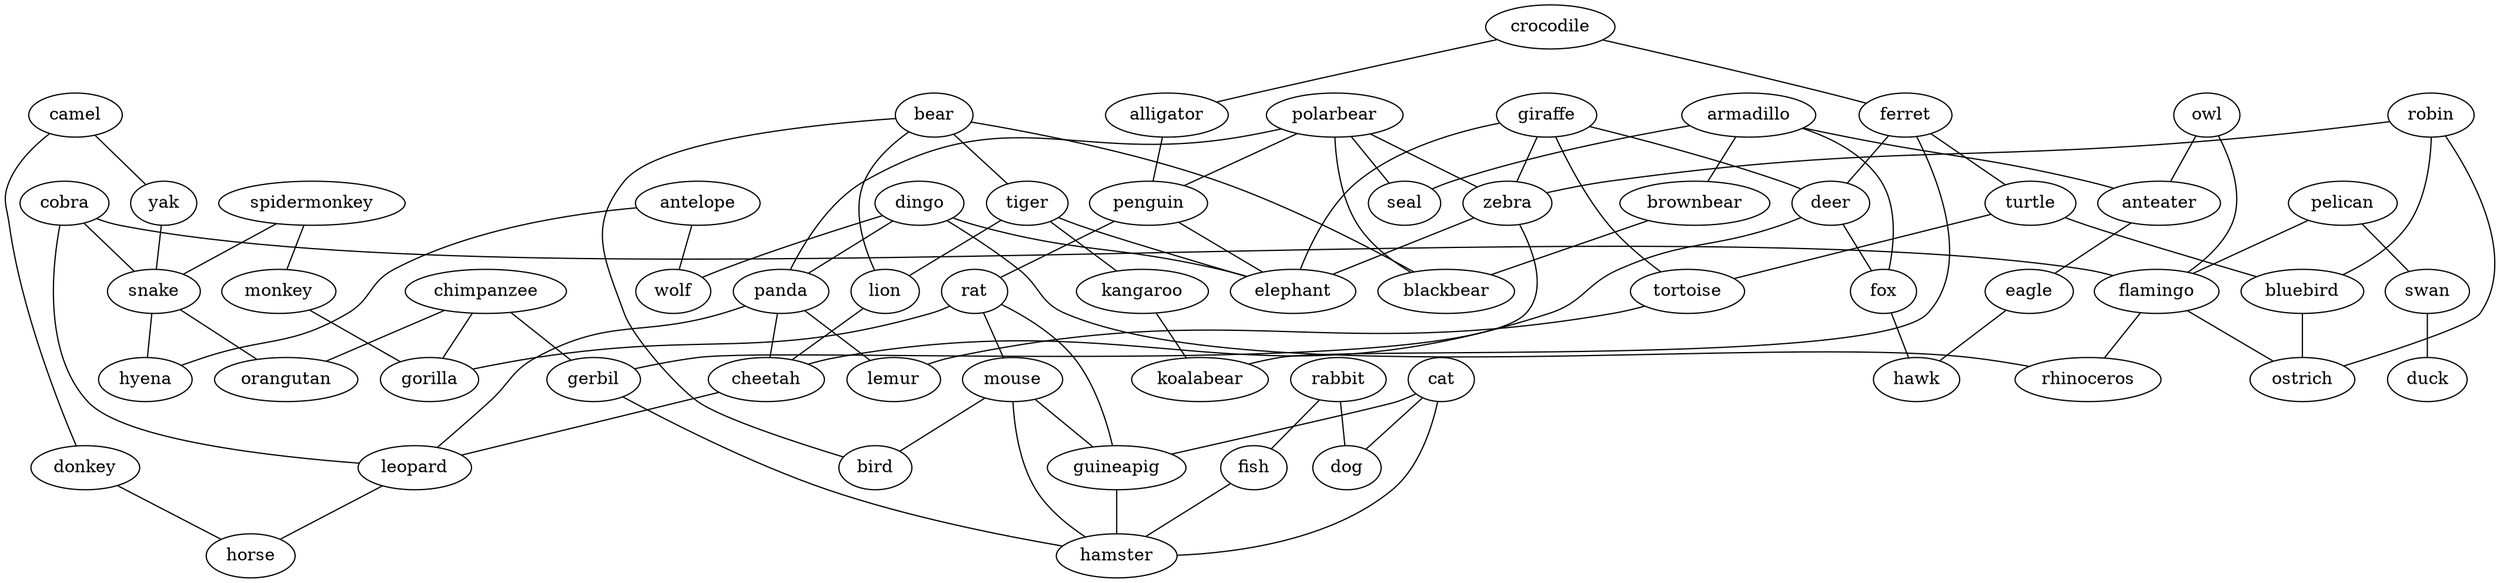 strict graph  {
	pelican -- swan	 [weight=1];
	pelican -- flamingo	 [weight=1];
	antelope -- hyena	 [weight=1];
	antelope -- wolf	 [weight=1];
	swan -- duck	 [weight=1];
	camel -- yak	 [weight=1];
	camel -- donkey	 [weight=1];
	cobra -- snake	 [weight=1];
	cobra -- flamingo	 [weight=1];
	cobra -- leopard	 [weight=1];
	spidermonkey -- monkey	 [weight=1];
	spidermonkey -- snake	 [weight=1];
	crocodile -- alligator	 [weight=1];
	crocodile -- ferret	 [weight=1];
	owl -- flamingo	 [weight=1];
	owl -- anteater	 [weight=1];
	monkey -- gorilla	 [weight=1];
	alligator -- penguin	 [weight=1];
	polarbear -- penguin	 [weight=1];
	polarbear -- zebra	 [weight=1];
	polarbear -- seal	 [weight=1];
	polarbear -- panda	 [weight=1];
	polarbear -- blackbear	 [weight=1];
	yak -- snake	 [weight=1];
	bear -- tiger	 [weight=1];
	bear -- lion	 [weight=1];
	bear -- bird	 [weight=1];
	bear -- blackbear	 [weight=1];
	tiger -- lion	 [weight=1];
	tiger -- elephant	 [weight=1];
	tiger -- kangaroo	 [weight=1];
	ferret -- turtle	 [weight=1];
	ferret -- deer	 [weight=1];
	ferret -- koalabear	 [weight=1];
	giraffe -- deer	 [weight=1];
	giraffe -- zebra	 [weight=1];
	giraffe -- elephant	 [weight=1];
	giraffe -- tortoise	 [weight=1];
	armadillo -- anteater	 [weight=1];
	armadillo -- seal	 [weight=1];
	armadillo -- fox	 [weight=1];
	armadillo -- brownbear	 [weight=1];
	snake -- hyena	 [weight=1];
	snake -- orangutan	 [weight=1];
	rabbit -- fish	 [weight=1];
	rabbit -- dog	 [weight=1];
	penguin -- rat	 [weight=1];
	penguin -- elephant	 [weight=1];
	flamingo -- rhinoceros	 [weight=1];
	flamingo -- ostrich	 [weight=1];
	dingo -- panda	 [weight=1];
	dingo -- rhinoceros	 [weight=1];
	dingo -- elephant	 [weight=1];
	dingo -- wolf	 [weight=1];
	lion -- cheetah	 [weight=1];
	cat -- guineapig	 [weight=1];
	cat -- dog	 [weight=1];
	cat -- hamster	 [weight=1];
	robin -- zebra	 [weight=1];
	robin -- bluebird	 [weight=1];
	robin -- ostrich	 [weight=1];
	turtle -- bluebird	 [weight=1];
	turtle -- tortoise	 [weight=1];
	donkey -- horse	 [weight=1];
	fish -- hamster	 [weight=1];
	deer -- fox	 [weight=1];
	deer -- cheetah	 [weight=1];
	rat -- mouse	 [weight=1];
	rat -- guineapig	 [weight=1];
	rat -- gorilla	 [weight=1];
	zebra -- elephant	 [weight=1];
	zebra -- gerbil	 [weight=1];
	anteater -- eagle	 [weight=1];
	mouse -- guineapig	 [weight=1];
	mouse -- bird	 [weight=1];
	mouse -- hamster	 [weight=1];
	panda -- cheetah	 [weight=1];
	panda -- leopard	 [weight=1];
	panda -- lemur	 [weight=1];
	fox -- hawk	 [weight=1];
	guineapig -- hamster	 [weight=1];
	cheetah -- leopard	 [weight=1];
	brownbear -- blackbear	 [weight=1];
	eagle -- hawk	 [weight=1];
	kangaroo -- koalabear	 [weight=1];
	leopard -- horse	 [weight=1];
	chimpanzee -- gerbil	 [weight=1];
	chimpanzee -- gorilla	 [weight=1];
	chimpanzee -- orangutan	 [weight=1];
	bluebird -- ostrich	 [weight=1];
	gerbil -- hamster	 [weight=1];
	tortoise -- lemur	 [weight=1];
}
